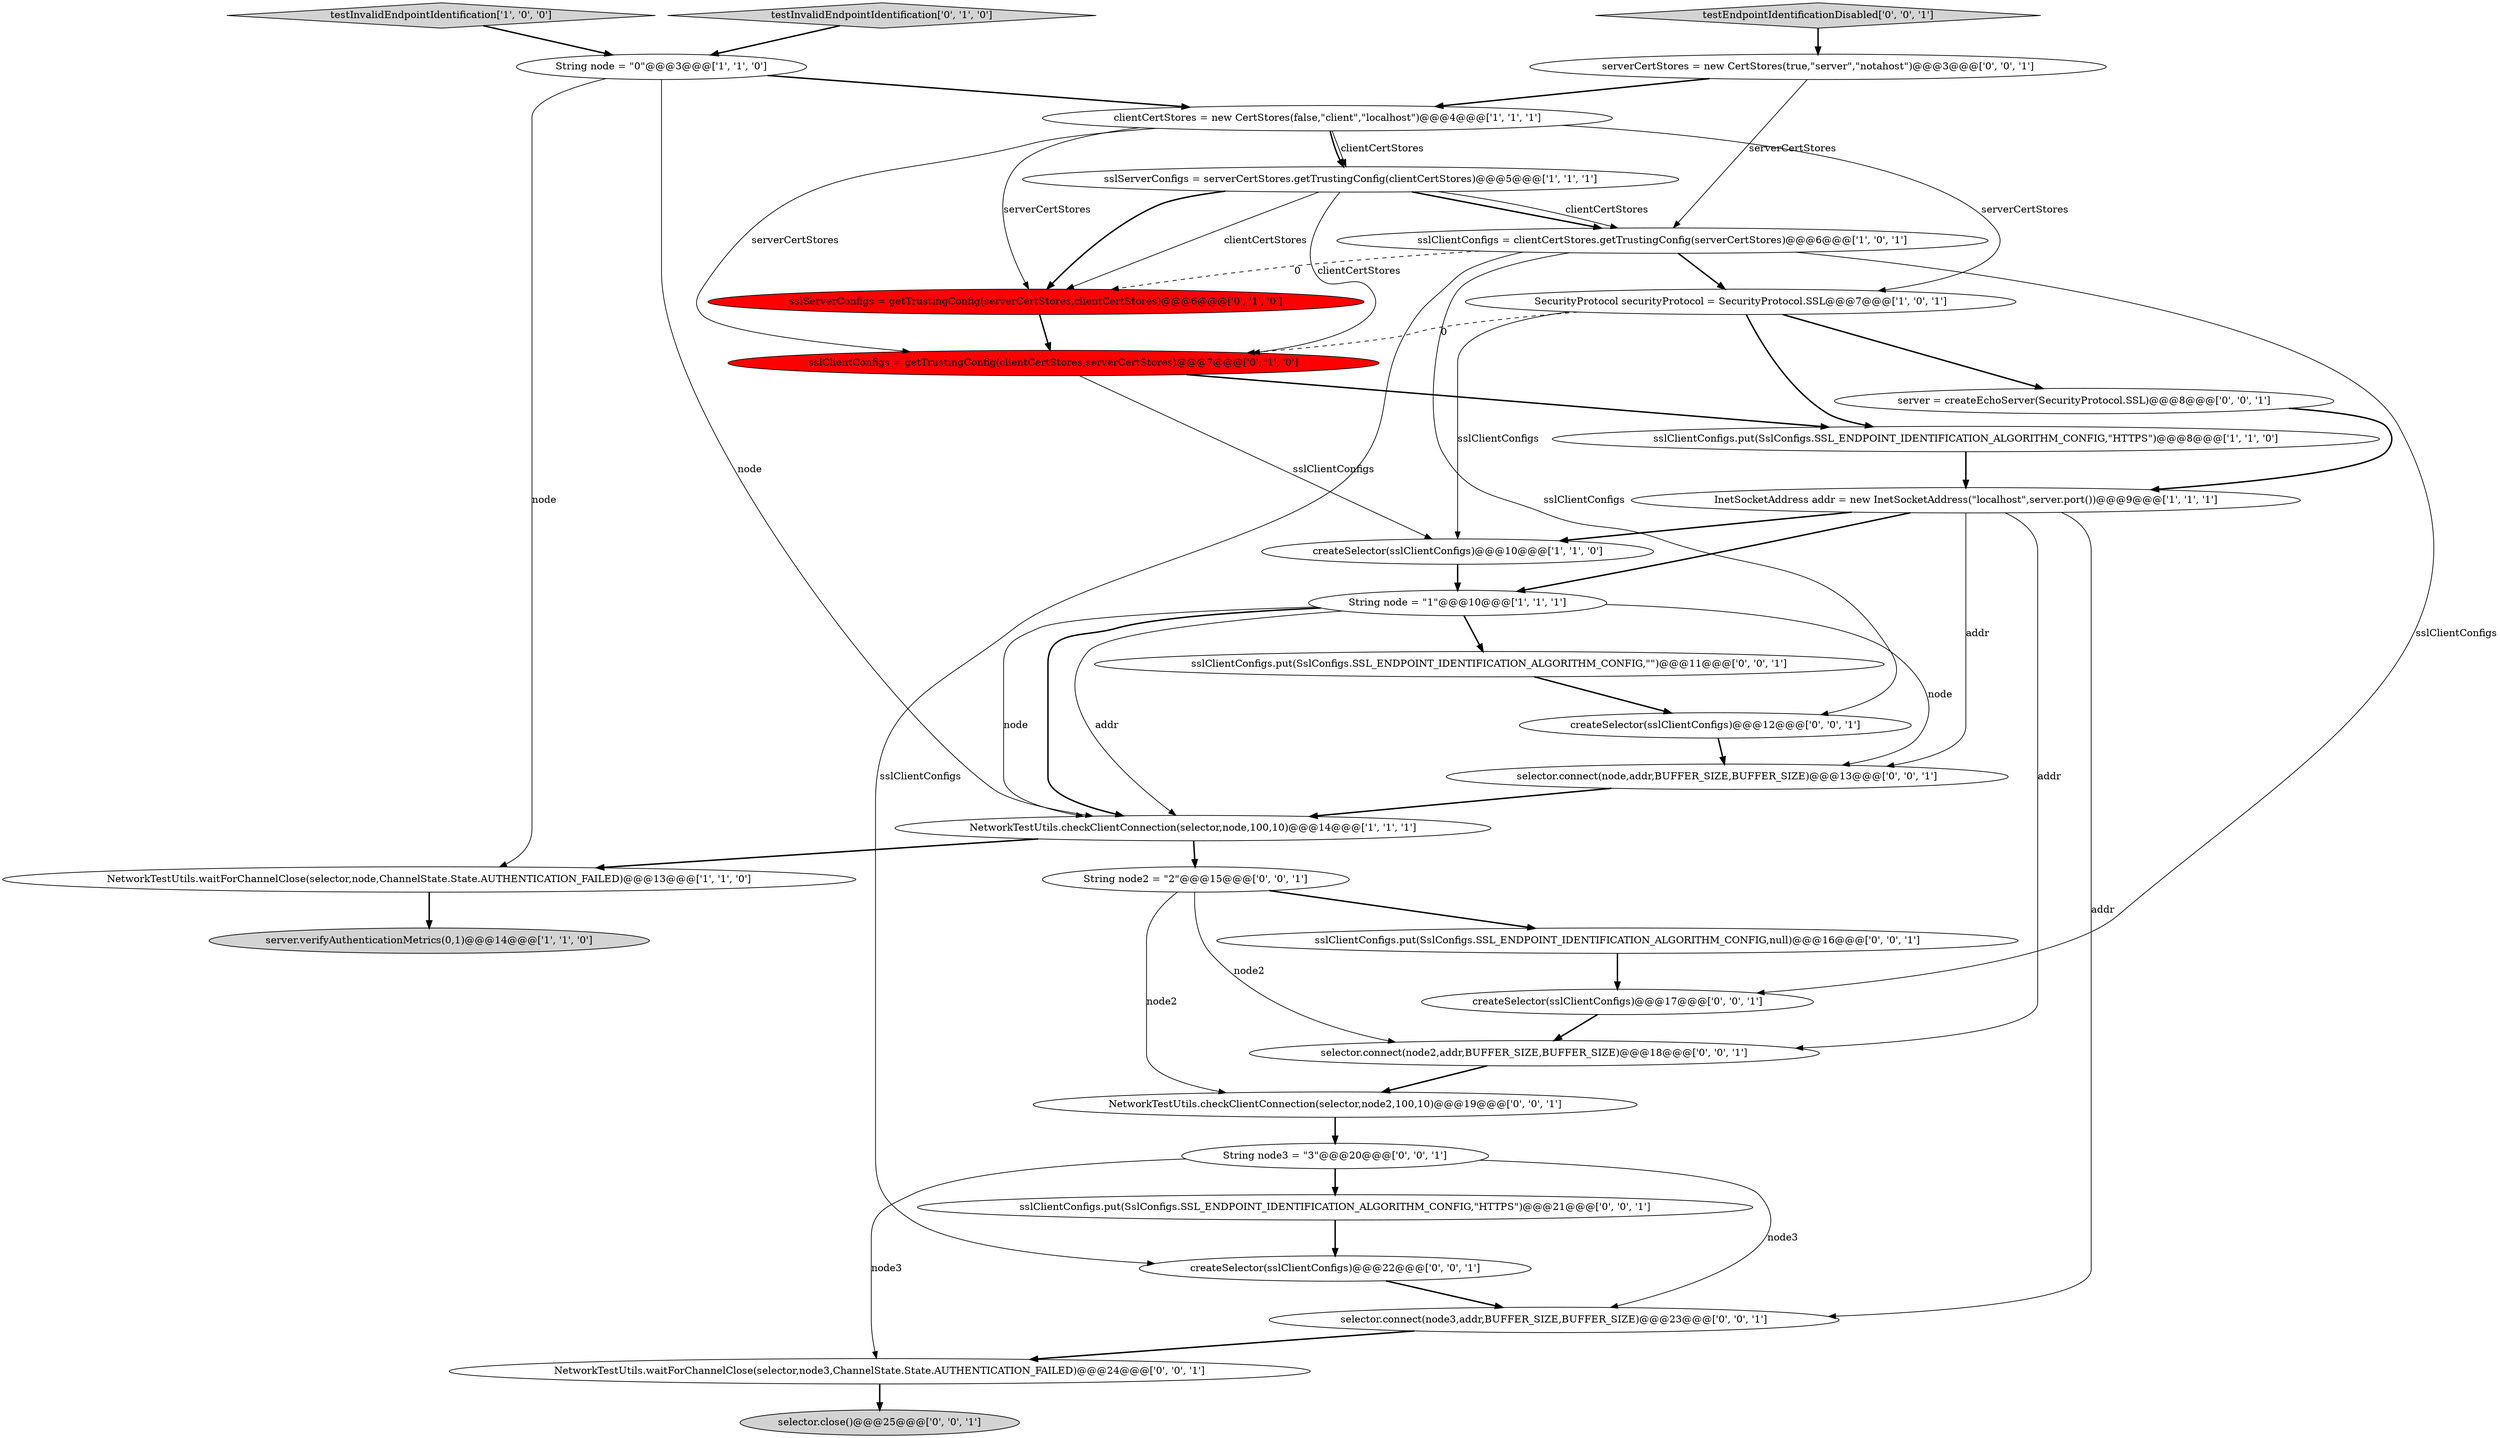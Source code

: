 digraph {
22 [style = filled, label = "String node2 = \"2\"@@@15@@@['0', '0', '1']", fillcolor = white, shape = ellipse image = "AAA0AAABBB3BBB"];
32 [style = filled, label = "String node3 = \"3\"@@@20@@@['0', '0', '1']", fillcolor = white, shape = ellipse image = "AAA0AAABBB3BBB"];
29 [style = filled, label = "selector.close()@@@25@@@['0', '0', '1']", fillcolor = lightgray, shape = ellipse image = "AAA0AAABBB3BBB"];
17 [style = filled, label = "sslClientConfigs.put(SslConfigs.SSL_ENDPOINT_IDENTIFICATION_ALGORITHM_CONFIG,\"\")@@@11@@@['0', '0', '1']", fillcolor = white, shape = ellipse image = "AAA0AAABBB3BBB"];
6 [style = filled, label = "sslClientConfigs.put(SslConfigs.SSL_ENDPOINT_IDENTIFICATION_ALGORITHM_CONFIG,\"HTTPS\")@@@8@@@['1', '1', '0']", fillcolor = white, shape = ellipse image = "AAA0AAABBB1BBB"];
18 [style = filled, label = "NetworkTestUtils.checkClientConnection(selector,node2,100,10)@@@19@@@['0', '0', '1']", fillcolor = white, shape = ellipse image = "AAA0AAABBB3BBB"];
16 [style = filled, label = "serverCertStores = new CertStores(true,\"server\",\"notahost\")@@@3@@@['0', '0', '1']", fillcolor = white, shape = ellipse image = "AAA0AAABBB3BBB"];
24 [style = filled, label = "selector.connect(node3,addr,BUFFER_SIZE,BUFFER_SIZE)@@@23@@@['0', '0', '1']", fillcolor = white, shape = ellipse image = "AAA0AAABBB3BBB"];
27 [style = filled, label = "createSelector(sslClientConfigs)@@@22@@@['0', '0', '1']", fillcolor = white, shape = ellipse image = "AAA0AAABBB3BBB"];
21 [style = filled, label = "NetworkTestUtils.waitForChannelClose(selector,node3,ChannelState.State.AUTHENTICATION_FAILED)@@@24@@@['0', '0', '1']", fillcolor = white, shape = ellipse image = "AAA0AAABBB3BBB"];
23 [style = filled, label = "sslClientConfigs.put(SslConfigs.SSL_ENDPOINT_IDENTIFICATION_ALGORITHM_CONFIG,\"HTTPS\")@@@21@@@['0', '0', '1']", fillcolor = white, shape = ellipse image = "AAA0AAABBB3BBB"];
14 [style = filled, label = "testInvalidEndpointIdentification['0', '1', '0']", fillcolor = lightgray, shape = diamond image = "AAA0AAABBB2BBB"];
5 [style = filled, label = "NetworkTestUtils.waitForChannelClose(selector,node,ChannelState.State.AUTHENTICATION_FAILED)@@@13@@@['1', '1', '0']", fillcolor = white, shape = ellipse image = "AAA0AAABBB1BBB"];
28 [style = filled, label = "selector.connect(node,addr,BUFFER_SIZE,BUFFER_SIZE)@@@13@@@['0', '0', '1']", fillcolor = white, shape = ellipse image = "AAA0AAABBB3BBB"];
25 [style = filled, label = "createSelector(sslClientConfigs)@@@17@@@['0', '0', '1']", fillcolor = white, shape = ellipse image = "AAA0AAABBB3BBB"];
12 [style = filled, label = "sslClientConfigs = clientCertStores.getTrustingConfig(serverCertStores)@@@6@@@['1', '0', '1']", fillcolor = white, shape = ellipse image = "AAA0AAABBB1BBB"];
1 [style = filled, label = "NetworkTestUtils.checkClientConnection(selector,node,100,10)@@@14@@@['1', '1', '1']", fillcolor = white, shape = ellipse image = "AAA0AAABBB1BBB"];
15 [style = filled, label = "sslServerConfigs = getTrustingConfig(serverCertStores,clientCertStores)@@@6@@@['0', '1', '0']", fillcolor = red, shape = ellipse image = "AAA1AAABBB2BBB"];
26 [style = filled, label = "testEndpointIdentificationDisabled['0', '0', '1']", fillcolor = lightgray, shape = diamond image = "AAA0AAABBB3BBB"];
13 [style = filled, label = "sslClientConfigs = getTrustingConfig(clientCertStores,serverCertStores)@@@7@@@['0', '1', '0']", fillcolor = red, shape = ellipse image = "AAA1AAABBB2BBB"];
9 [style = filled, label = "testInvalidEndpointIdentification['1', '0', '0']", fillcolor = lightgray, shape = diamond image = "AAA0AAABBB1BBB"];
10 [style = filled, label = "clientCertStores = new CertStores(false,\"client\",\"localhost\")@@@4@@@['1', '1', '1']", fillcolor = white, shape = ellipse image = "AAA0AAABBB1BBB"];
3 [style = filled, label = "InetSocketAddress addr = new InetSocketAddress(\"localhost\",server.port())@@@9@@@['1', '1', '1']", fillcolor = white, shape = ellipse image = "AAA0AAABBB1BBB"];
30 [style = filled, label = "server = createEchoServer(SecurityProtocol.SSL)@@@8@@@['0', '0', '1']", fillcolor = white, shape = ellipse image = "AAA0AAABBB3BBB"];
11 [style = filled, label = "sslServerConfigs = serverCertStores.getTrustingConfig(clientCertStores)@@@5@@@['1', '1', '1']", fillcolor = white, shape = ellipse image = "AAA0AAABBB1BBB"];
2 [style = filled, label = "String node = \"0\"@@@3@@@['1', '1', '0']", fillcolor = white, shape = ellipse image = "AAA0AAABBB1BBB"];
20 [style = filled, label = "selector.connect(node2,addr,BUFFER_SIZE,BUFFER_SIZE)@@@18@@@['0', '0', '1']", fillcolor = white, shape = ellipse image = "AAA0AAABBB3BBB"];
31 [style = filled, label = "createSelector(sslClientConfigs)@@@12@@@['0', '0', '1']", fillcolor = white, shape = ellipse image = "AAA0AAABBB3BBB"];
0 [style = filled, label = "server.verifyAuthenticationMetrics(0,1)@@@14@@@['1', '1', '0']", fillcolor = lightgray, shape = ellipse image = "AAA0AAABBB1BBB"];
8 [style = filled, label = "String node = \"1\"@@@10@@@['1', '1', '1']", fillcolor = white, shape = ellipse image = "AAA0AAABBB1BBB"];
19 [style = filled, label = "sslClientConfigs.put(SslConfigs.SSL_ENDPOINT_IDENTIFICATION_ALGORITHM_CONFIG,null)@@@16@@@['0', '0', '1']", fillcolor = white, shape = ellipse image = "AAA0AAABBB3BBB"];
7 [style = filled, label = "SecurityProtocol securityProtocol = SecurityProtocol.SSL@@@7@@@['1', '0', '1']", fillcolor = white, shape = ellipse image = "AAA0AAABBB1BBB"];
4 [style = filled, label = "createSelector(sslClientConfigs)@@@10@@@['1', '1', '0']", fillcolor = white, shape = ellipse image = "AAA0AAABBB1BBB"];
1->5 [style = bold, label=""];
6->3 [style = bold, label=""];
2->5 [style = solid, label="node"];
15->13 [style = bold, label=""];
32->23 [style = bold, label=""];
8->1 [style = solid, label="addr"];
23->27 [style = bold, label=""];
7->30 [style = bold, label=""];
22->19 [style = bold, label=""];
9->2 [style = bold, label=""];
16->10 [style = bold, label=""];
10->7 [style = solid, label="serverCertStores"];
17->31 [style = bold, label=""];
7->4 [style = solid, label="sslClientConfigs"];
10->11 [style = solid, label="clientCertStores"];
11->12 [style = bold, label=""];
10->15 [style = solid, label="serverCertStores"];
28->1 [style = bold, label=""];
13->4 [style = solid, label="sslClientConfigs"];
8->28 [style = solid, label="node"];
2->10 [style = bold, label=""];
2->1 [style = solid, label="node"];
3->4 [style = bold, label=""];
11->12 [style = solid, label="clientCertStores"];
12->7 [style = bold, label=""];
11->15 [style = bold, label=""];
19->25 [style = bold, label=""];
10->13 [style = solid, label="serverCertStores"];
3->28 [style = solid, label="addr"];
8->1 [style = solid, label="node"];
1->22 [style = bold, label=""];
3->20 [style = solid, label="addr"];
8->17 [style = bold, label=""];
8->1 [style = bold, label=""];
20->18 [style = bold, label=""];
26->16 [style = bold, label=""];
12->25 [style = solid, label="sslClientConfigs"];
25->20 [style = bold, label=""];
21->29 [style = bold, label=""];
12->27 [style = solid, label="sslClientConfigs"];
5->0 [style = bold, label=""];
30->3 [style = bold, label=""];
24->21 [style = bold, label=""];
12->31 [style = solid, label="sslClientConfigs"];
32->24 [style = solid, label="node3"];
11->13 [style = solid, label="clientCertStores"];
3->8 [style = bold, label=""];
16->12 [style = solid, label="serverCertStores"];
32->21 [style = solid, label="node3"];
7->6 [style = bold, label=""];
7->13 [style = dashed, label="0"];
18->32 [style = bold, label=""];
12->15 [style = dashed, label="0"];
3->24 [style = solid, label="addr"];
4->8 [style = bold, label=""];
27->24 [style = bold, label=""];
14->2 [style = bold, label=""];
22->20 [style = solid, label="node2"];
31->28 [style = bold, label=""];
13->6 [style = bold, label=""];
11->15 [style = solid, label="clientCertStores"];
22->18 [style = solid, label="node2"];
10->11 [style = bold, label=""];
}
